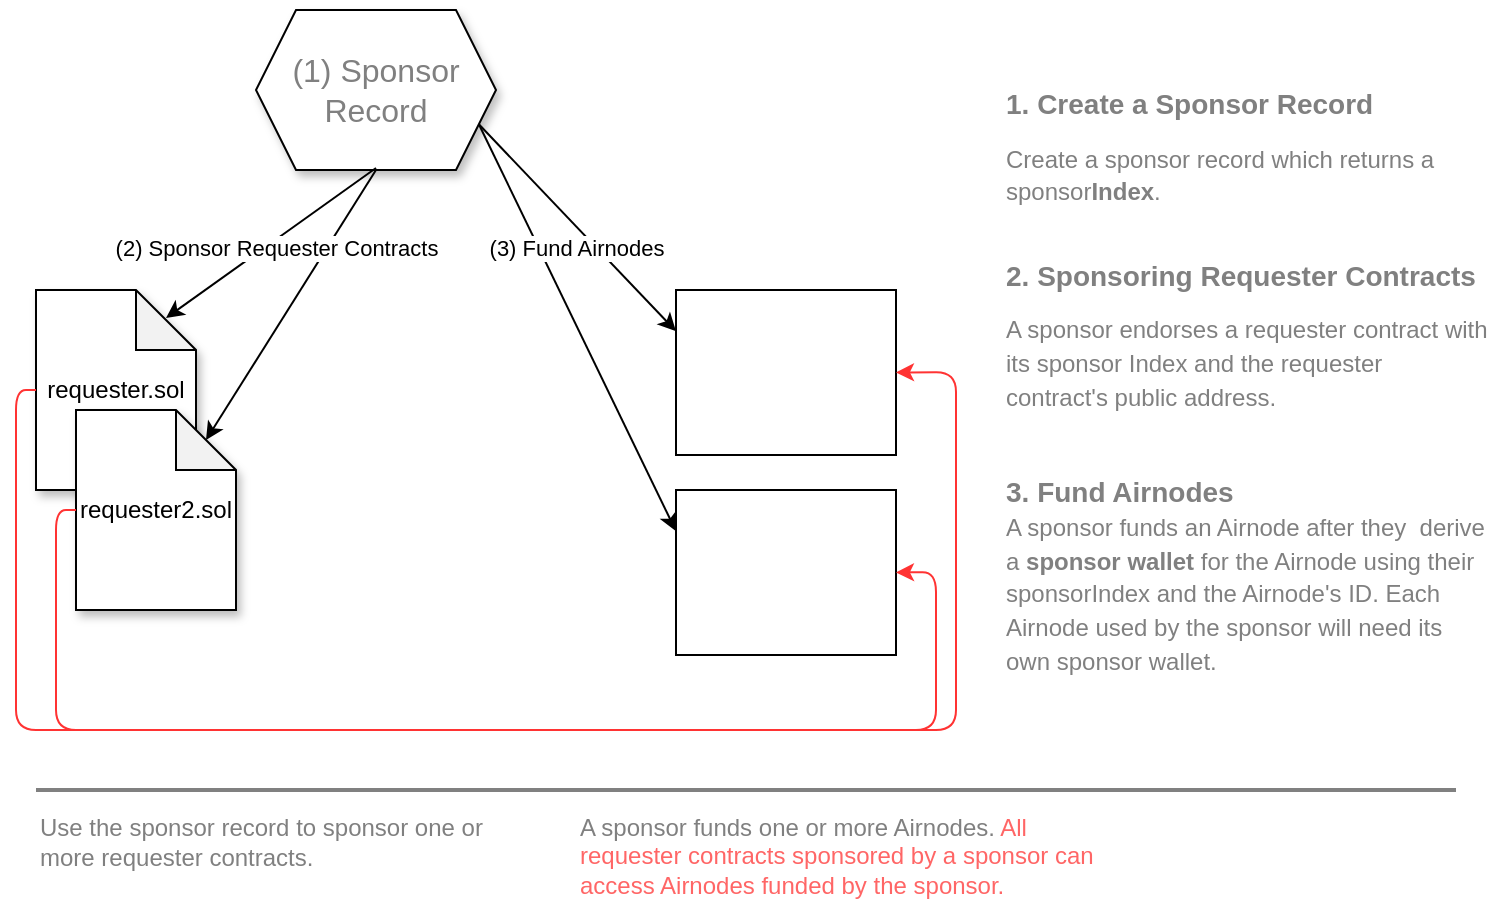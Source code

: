 <mxfile version="14.6.13" type="device"><diagram id="334r2-2jUj6bC8Po0AXw" name="Page-1"><mxGraphModel dx="1106" dy="860" grid="1" gridSize="10" guides="1" tooltips="1" connect="1" arrows="1" fold="1" page="1" pageScale="1" pageWidth="850" pageHeight="1100" math="0" shadow="0"><root><mxCell id="0"/><mxCell id="1" parent="0"/><mxCell id="GntUCpV2nRipTgWl6ZBQ-1" value="&lt;font style=&quot;font-size: 16px&quot; color=&quot;#808080&quot;&gt;(1) Sponsor&lt;br&gt;Record&lt;br&gt;&lt;/font&gt;" style="shape=hexagon;perimeter=hexagonPerimeter2;whiteSpace=wrap;html=1;fixedSize=1;shadow=1;" parent="1" vertex="1"><mxGeometry x="190" y="60" width="120" height="80" as="geometry"/></mxCell><mxCell id="GntUCpV2nRipTgWl6ZBQ-2" value="requester.sol" style="shape=note;whiteSpace=wrap;html=1;backgroundOutline=1;darkOpacity=0.05;shadow=1;" parent="1" vertex="1"><mxGeometry x="80" y="200" width="80" height="100" as="geometry"/></mxCell><mxCell id="GntUCpV2nRipTgWl6ZBQ-3" value="requester2.sol" style="shape=note;whiteSpace=wrap;html=1;backgroundOutline=1;darkOpacity=0.05;shadow=1;" parent="1" vertex="1"><mxGeometry x="100" y="260" width="80" height="100" as="geometry"/></mxCell><mxCell id="GntUCpV2nRipTgWl6ZBQ-7" value="" style="shape=image;verticalLabelPosition=bottom;labelBackgroundColor=#ffffff;verticalAlign=top;aspect=fixed;imageAspect=0;image=https://miro.medium.com/max/400/1*vfjYLDoXNs9OAdS_bk23RQ.png;imageBorder=#000000;" parent="1" vertex="1"><mxGeometry x="400" y="300" width="110" height="82.5" as="geometry"/></mxCell><mxCell id="GntUCpV2nRipTgWl6ZBQ-8" value="" style="shape=image;verticalLabelPosition=bottom;labelBackgroundColor=#ffffff;verticalAlign=top;aspect=fixed;imageAspect=0;image=https://miro.medium.com/max/400/1*vfjYLDoXNs9OAdS_bk23RQ.png;labelBorderColor=none;imageBorder=#000000;" parent="1" vertex="1"><mxGeometry x="400" y="200" width="110" height="82.5" as="geometry"/></mxCell><mxCell id="GntUCpV2nRipTgWl6ZBQ-11" value="&lt;font color=&quot;#808080&quot;&gt;Use the sponsor record to sponsor one or more requester contracts.&lt;/font&gt;" style="text;html=1;strokeColor=none;fillColor=none;align=left;verticalAlign=middle;whiteSpace=wrap;rounded=0;" parent="1" vertex="1"><mxGeometry x="80" y="466" width="240" height="20" as="geometry"/></mxCell><mxCell id="GntUCpV2nRipTgWl6ZBQ-12" value="" style="endArrow=classic;html=1;entryX=0;entryY=0;entryDx=65;entryDy=15;entryPerimeter=0;" parent="1" target="GntUCpV2nRipTgWl6ZBQ-3" edge="1"><mxGeometry width="50" height="50" relative="1" as="geometry"><mxPoint x="250" y="140" as="sourcePoint"/><mxPoint x="450" y="400" as="targetPoint"/></mxGeometry></mxCell><mxCell id="GntUCpV2nRipTgWl6ZBQ-5" value="(2) Sponsor Requester Contracts" style="endArrow=classic;html=1;exitX=0.5;exitY=1;exitDx=0;exitDy=0;entryX=0;entryY=0;entryDx=65;entryDy=15;entryPerimeter=0;" parent="1" edge="1"><mxGeometry x="-0.009" y="3" width="50" height="50" relative="1" as="geometry"><mxPoint x="250" y="139" as="sourcePoint"/><mxPoint x="145" y="214" as="targetPoint"/><mxPoint as="offset"/></mxGeometry></mxCell><mxCell id="GntUCpV2nRipTgWl6ZBQ-15" value="A sponsor funds one or more Airnodes. &lt;font color=&quot;#ff6666&quot;&gt;All requester contracts sponsored by a sponsor can access Airnodes funded by the sponsor.&lt;/font&gt;" style="text;html=1;strokeColor=none;fillColor=none;align=left;verticalAlign=middle;whiteSpace=wrap;rounded=0;fontColor=#808080;" parent="1" vertex="1"><mxGeometry x="350" y="473" width="270" height="20" as="geometry"/></mxCell><mxCell id="GntUCpV2nRipTgWl6ZBQ-16" value="" style="endArrow=classic;html=1;fontColor=#808080;exitX=1;exitY=0.75;exitDx=0;exitDy=0;entryX=0;entryY=0.25;entryDx=0;entryDy=0;" parent="1" source="GntUCpV2nRipTgWl6ZBQ-1" target="GntUCpV2nRipTgWl6ZBQ-8" edge="1"><mxGeometry width="50" height="50" relative="1" as="geometry"><mxPoint x="400" y="420" as="sourcePoint"/><mxPoint x="450" y="370" as="targetPoint"/></mxGeometry></mxCell><mxCell id="GntUCpV2nRipTgWl6ZBQ-17" value="" style="endArrow=classic;html=1;fontColor=#808080;exitX=1;exitY=0.75;exitDx=0;exitDy=0;entryX=0;entryY=0.25;entryDx=0;entryDy=0;" parent="1" source="GntUCpV2nRipTgWl6ZBQ-1" target="GntUCpV2nRipTgWl6ZBQ-7" edge="1"><mxGeometry width="50" height="50" relative="1" as="geometry"><mxPoint x="400" y="420" as="sourcePoint"/><mxPoint x="420" y="320" as="targetPoint"/></mxGeometry></mxCell><mxCell id="GntUCpV2nRipTgWl6ZBQ-18" value="&lt;font color=&quot;#000000&quot;&gt;(3) Fund Airnodes&lt;/font&gt;" style="edgeLabel;html=1;align=center;verticalAlign=middle;resizable=0;points=[];fontColor=#808080;" parent="GntUCpV2nRipTgWl6ZBQ-17" vertex="1" connectable="0"><mxGeometry x="-0.397" y="-1" relative="1" as="geometry"><mxPoint x="20" as="offset"/></mxGeometry></mxCell><mxCell id="GntUCpV2nRipTgWl6ZBQ-23" value="" style="endArrow=classic;html=1;fontColor=#808080;exitX=0;exitY=0.5;exitDx=0;exitDy=0;exitPerimeter=0;entryX=1;entryY=0.5;entryDx=0;entryDy=0;endFill=1;fillColor=#f8cecc;strokeWidth=1;strokeColor=#FF3333;" parent="1" source="GntUCpV2nRipTgWl6ZBQ-2" target="GntUCpV2nRipTgWl6ZBQ-8" edge="1"><mxGeometry width="50" height="50" relative="1" as="geometry"><mxPoint x="230" y="420" as="sourcePoint"/><mxPoint x="280" y="370" as="targetPoint"/><Array as="points"><mxPoint x="70" y="250"/><mxPoint x="70" y="420"/><mxPoint x="540" y="420"/><mxPoint x="540" y="241"/></Array></mxGeometry></mxCell><mxCell id="GntUCpV2nRipTgWl6ZBQ-24" value="" style="endArrow=classic;html=1;fontColor=#808080;strokeColor=#FF3333;strokeWidth=1;exitX=0;exitY=0.5;exitDx=0;exitDy=0;exitPerimeter=0;entryX=1;entryY=0.5;entryDx=0;entryDy=0;endFill=1;" parent="1" source="GntUCpV2nRipTgWl6ZBQ-3" target="GntUCpV2nRipTgWl6ZBQ-7" edge="1"><mxGeometry width="50" height="50" relative="1" as="geometry"><mxPoint x="400" y="420" as="sourcePoint"/><mxPoint x="450" y="370" as="targetPoint"/><Array as="points"><mxPoint x="90" y="310"/><mxPoint x="90" y="420"/><mxPoint x="530" y="420"/><mxPoint x="530" y="341"/></Array></mxGeometry></mxCell><mxCell id="p3izXyQdTWJuVTRtilk5-1" value="&lt;h1 style=&quot;font-size: 14px&quot;&gt;&lt;font style=&quot;font-size: 14px&quot;&gt;1. Create a Sponsor Record&lt;/font&gt;&lt;/h1&gt;&lt;div style=&quot;font-size: 14px&quot;&gt;&lt;span style=&quot;font-size: 12px&quot;&gt;Create a sponsor record which returns a sponsor&lt;b&gt;Index&lt;/b&gt;.&lt;/span&gt;&lt;br&gt;&lt;/div&gt;&lt;div style=&quot;font-size: 14px&quot;&gt;&lt;span style=&quot;font-size: 12px&quot;&gt;&lt;br&gt;&lt;/span&gt;&lt;/div&gt;&lt;div&gt;&lt;h1 style=&quot;font-size: 14px&quot;&gt;2. Sponsoring Requester Contracts&lt;/h1&gt;&lt;div style=&quot;font-size: 14px&quot;&gt;&lt;span style=&quot;font-size: 12px&quot;&gt;A sponsor endorses a requester contract with its sponsor Index and the requester contract's public address.&lt;/span&gt;&lt;/div&gt;&lt;div style=&quot;font-size: 14px&quot;&gt;&lt;span style=&quot;font-size: 12px&quot;&gt;&lt;br&gt;&lt;/span&gt;&lt;/div&gt;&lt;div&gt;&lt;span&gt;&lt;br&gt;&lt;/span&gt;&lt;/div&gt;&lt;div&gt;&lt;span&gt;&lt;b&gt;&lt;font style=&quot;font-size: 14px&quot;&gt;3. Fund Airnodes&lt;/font&gt;&lt;/b&gt;&lt;/span&gt;&lt;/div&gt;&lt;div style=&quot;font-size: 14px&quot;&gt;&lt;div&gt;&lt;span style=&quot;font-size: 12px&quot;&gt;A sponsor funds an Airnode after they&amp;nbsp; derive a &lt;b&gt;sponsor wallet&lt;/b&gt; for the Airnode using their sponsorIndex and the Airnode's ID. Each Airnode used by the sponsor will need its own sponsor wallet.&lt;/span&gt;&lt;/div&gt;&lt;/div&gt;&lt;div style=&quot;font-size: 14px&quot;&gt;&lt;span style=&quot;font-size: 12px&quot;&gt;&lt;br&gt;&lt;/span&gt;&lt;/div&gt;&lt;/div&gt;" style="text;html=1;strokeColor=none;fillColor=none;spacing=5;spacingTop=-20;whiteSpace=wrap;overflow=hidden;rounded=0;shadow=0;fontColor=#808080;align=left;" parent="1" vertex="1"><mxGeometry x="560" y="100" width="250" height="300" as="geometry"/></mxCell><mxCell id="p3izXyQdTWJuVTRtilk5-3" value="" style="endArrow=none;html=1;fontColor=#808080;strokeWidth=2;strokeColor=#808080;" parent="1" edge="1"><mxGeometry width="50" height="50" relative="1" as="geometry"><mxPoint x="80" y="450" as="sourcePoint"/><mxPoint x="790" y="450" as="targetPoint"/></mxGeometry></mxCell></root></mxGraphModel></diagram></mxfile>
